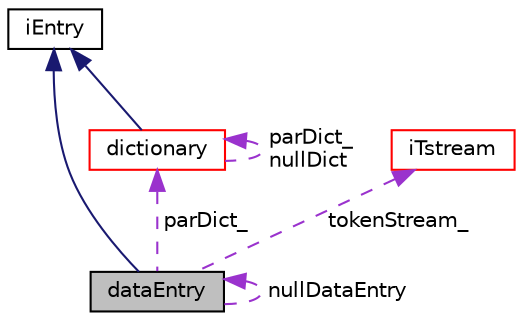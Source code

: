 digraph "dataEntry"
{
 // LATEX_PDF_SIZE
  edge [fontname="Helvetica",fontsize="10",labelfontname="Helvetica",labelfontsize="10"];
  node [fontname="Helvetica",fontsize="10",shape=record];
  Node1 [label="dataEntry",height=0.2,width=0.4,color="black", fillcolor="grey75", style="filled", fontcolor="black",tooltip="Data entry to be used in dictionries."];
  Node2 -> Node1 [dir="back",color="midnightblue",fontsize="10",style="solid",fontname="Helvetica"];
  Node2 [label="iEntry",height=0.2,width=0.4,color="black", fillcolor="white", style="filled",URL="$classpFlow_1_1iEntry.html",tooltip="Interface calss for data entry and dictionary"];
  Node3 -> Node1 [dir="back",color="darkorchid3",fontsize="10",style="dashed",label=" tokenStream_" ,fontname="Helvetica"];
  Node3 [label="iTstream",height=0.2,width=0.4,color="red", fillcolor="white", style="filled",URL="$classpFlow_1_1iTstream.html",tooltip="Input token stream."];
  Node12 -> Node1 [dir="back",color="darkorchid3",fontsize="10",style="dashed",label=" parDict_" ,fontname="Helvetica"];
  Node12 [label="dictionary",height=0.2,width=0.4,color="red", fillcolor="white", style="filled",URL="$classpFlow_1_1dictionary.html",tooltip="Dictionary holds a set of data entries or sub-dictionaries that are enclosed in a curely braces or ar..."];
  Node2 -> Node12 [dir="back",color="midnightblue",fontsize="10",style="solid",fontname="Helvetica"];
  Node12 -> Node12 [dir="back",color="darkorchid3",fontsize="10",style="dashed",label=" parDict_\nnullDict" ,fontname="Helvetica"];
  Node1 -> Node1 [dir="back",color="darkorchid3",fontsize="10",style="dashed",label=" nullDataEntry" ,fontname="Helvetica"];
}
